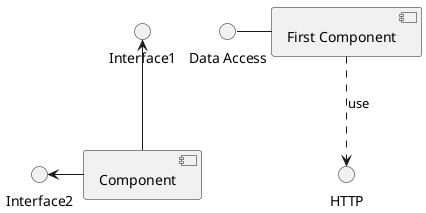 @startuml
Interface1 <-- [Component]
Interface2 <- [Component]

skinparam componentStyle uml2
interface "Data Access" as DA
DA - [First Component]
[First Component] ..> HTTP : use
@enduml